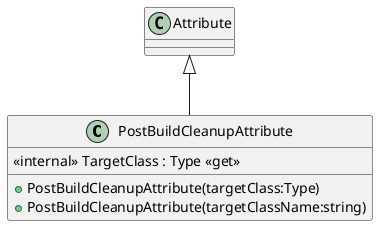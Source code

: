 @startuml
class PostBuildCleanupAttribute {
    + PostBuildCleanupAttribute(targetClass:Type)
    + PostBuildCleanupAttribute(targetClassName:string)
    <<internal>> TargetClass : Type <<get>>
}
Attribute <|-- PostBuildCleanupAttribute
@enduml
